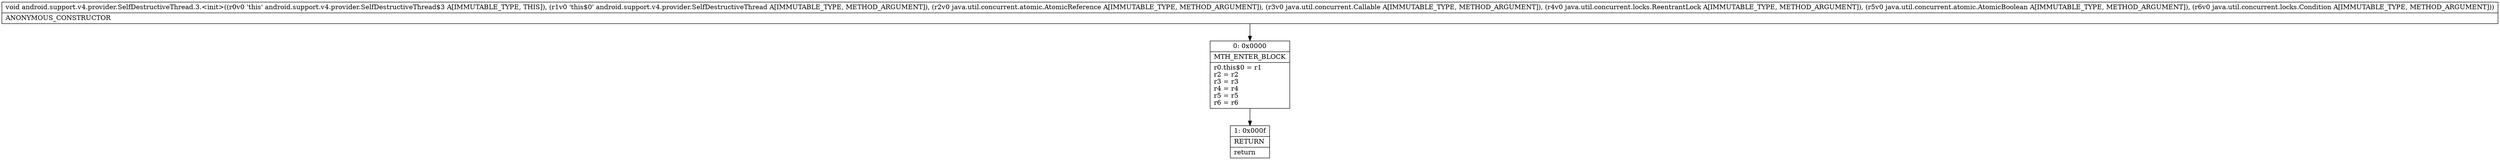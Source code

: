 digraph "CFG forandroid.support.v4.provider.SelfDestructiveThread.3.\<init\>(Landroid\/support\/v4\/provider\/SelfDestructiveThread;Ljava\/util\/concurrent\/atomic\/AtomicReference;Ljava\/util\/concurrent\/Callable;Ljava\/util\/concurrent\/locks\/ReentrantLock;Ljava\/util\/concurrent\/atomic\/AtomicBoolean;Ljava\/util\/concurrent\/locks\/Condition;)V" {
Node_0 [shape=record,label="{0\:\ 0x0000|MTH_ENTER_BLOCK\l|r0.this$0 = r1\lr2 = r2\lr3 = r3\lr4 = r4\lr5 = r5\lr6 = r6\l}"];
Node_1 [shape=record,label="{1\:\ 0x000f|RETURN\l|return\l}"];
MethodNode[shape=record,label="{void android.support.v4.provider.SelfDestructiveThread.3.\<init\>((r0v0 'this' android.support.v4.provider.SelfDestructiveThread$3 A[IMMUTABLE_TYPE, THIS]), (r1v0 'this$0' android.support.v4.provider.SelfDestructiveThread A[IMMUTABLE_TYPE, METHOD_ARGUMENT]), (r2v0 java.util.concurrent.atomic.AtomicReference A[IMMUTABLE_TYPE, METHOD_ARGUMENT]), (r3v0 java.util.concurrent.Callable A[IMMUTABLE_TYPE, METHOD_ARGUMENT]), (r4v0 java.util.concurrent.locks.ReentrantLock A[IMMUTABLE_TYPE, METHOD_ARGUMENT]), (r5v0 java.util.concurrent.atomic.AtomicBoolean A[IMMUTABLE_TYPE, METHOD_ARGUMENT]), (r6v0 java.util.concurrent.locks.Condition A[IMMUTABLE_TYPE, METHOD_ARGUMENT]))  | ANONYMOUS_CONSTRUCTOR\l}"];
MethodNode -> Node_0;
Node_0 -> Node_1;
}

